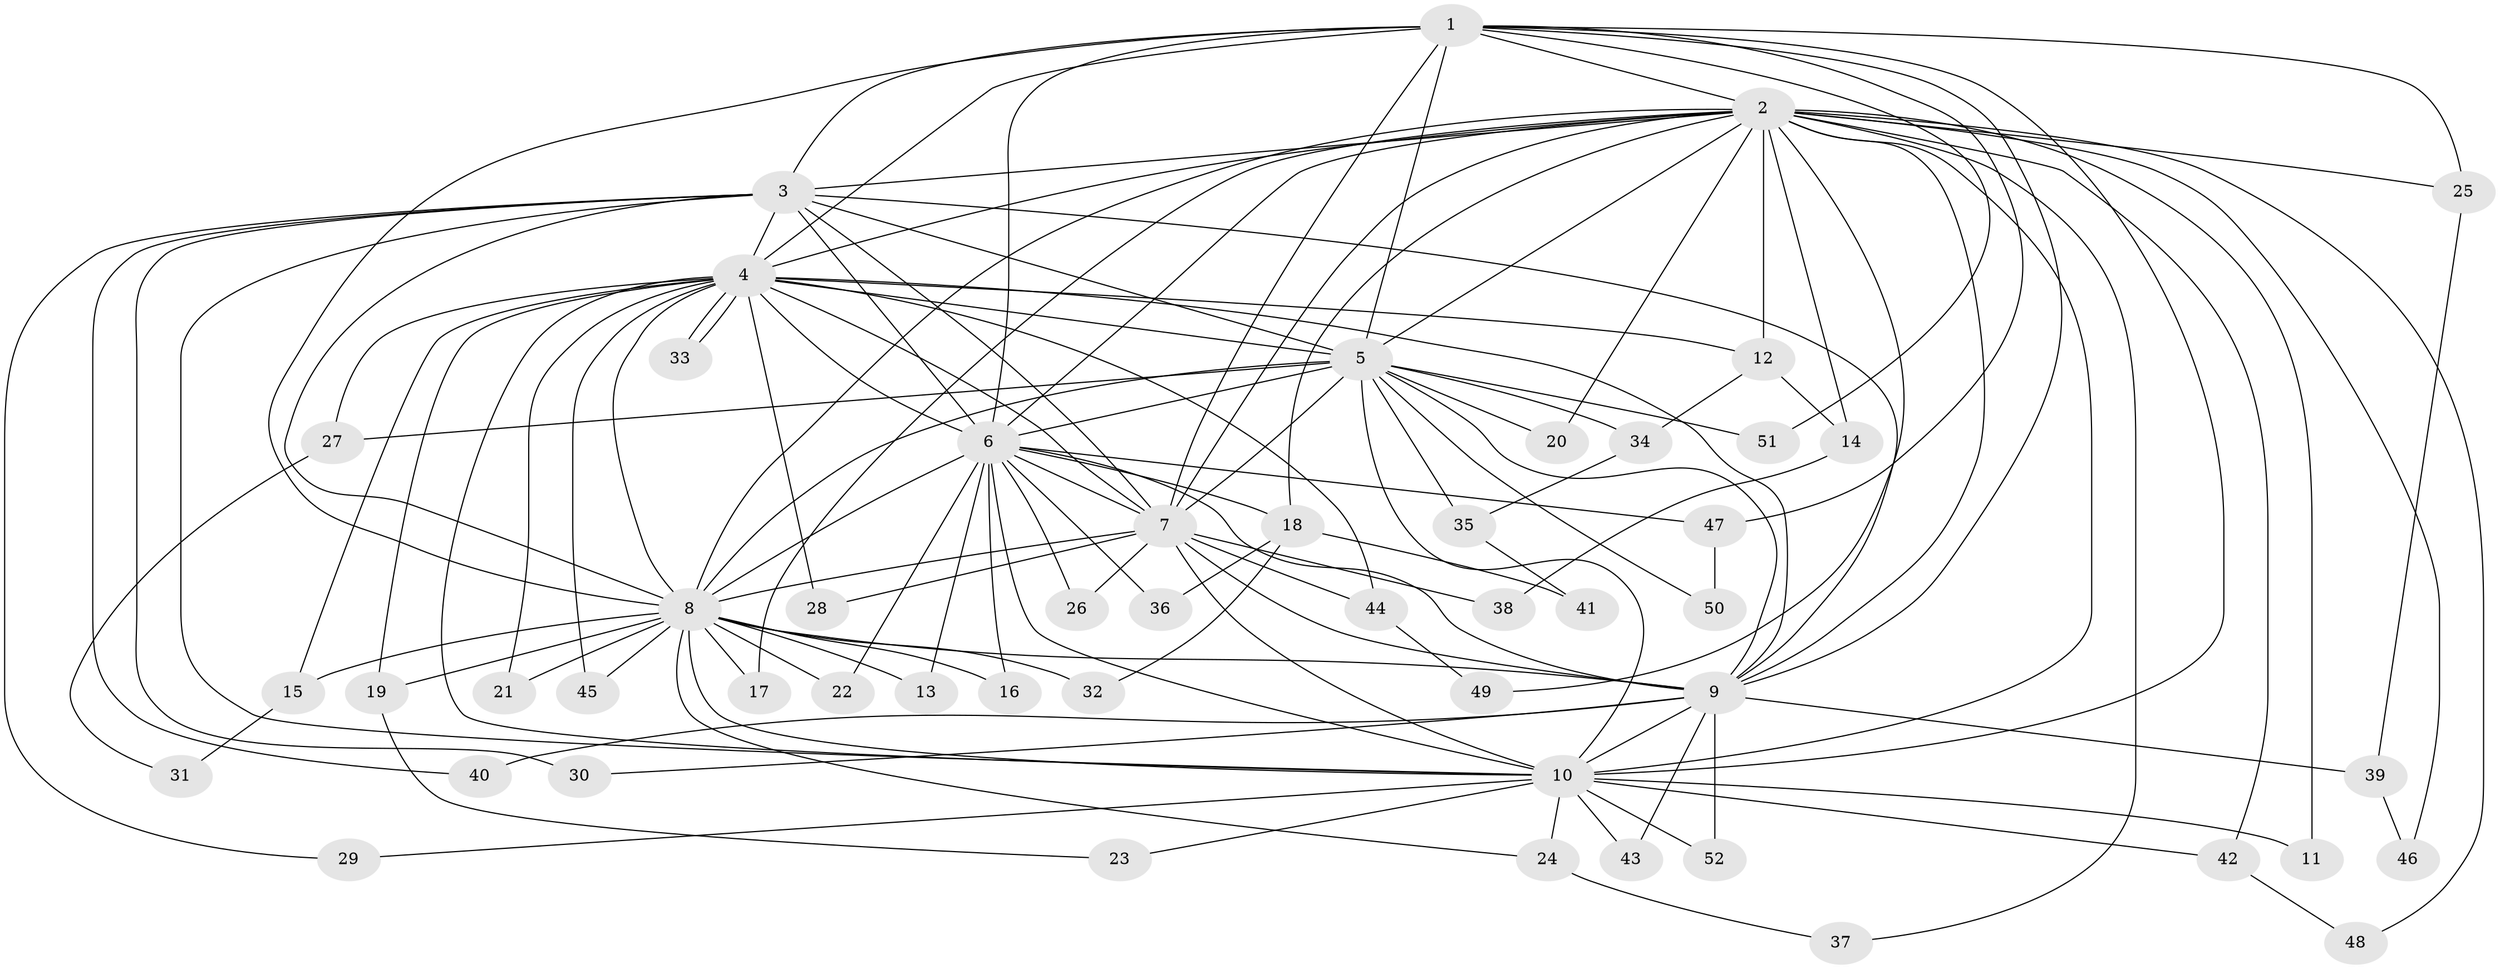 // coarse degree distribution, {6: 0.03225806451612903, 19: 0.03225806451612903, 14: 0.06451612903225806, 10: 0.03225806451612903, 8: 0.03225806451612903, 3: 0.1935483870967742, 2: 0.5483870967741935, 4: 0.03225806451612903, 1: 0.03225806451612903}
// Generated by graph-tools (version 1.1) at 2025/17/03/04/25 18:17:30]
// undirected, 52 vertices, 129 edges
graph export_dot {
graph [start="1"]
  node [color=gray90,style=filled];
  1;
  2;
  3;
  4;
  5;
  6;
  7;
  8;
  9;
  10;
  11;
  12;
  13;
  14;
  15;
  16;
  17;
  18;
  19;
  20;
  21;
  22;
  23;
  24;
  25;
  26;
  27;
  28;
  29;
  30;
  31;
  32;
  33;
  34;
  35;
  36;
  37;
  38;
  39;
  40;
  41;
  42;
  43;
  44;
  45;
  46;
  47;
  48;
  49;
  50;
  51;
  52;
  1 -- 2;
  1 -- 3;
  1 -- 4;
  1 -- 5;
  1 -- 6;
  1 -- 7;
  1 -- 8;
  1 -- 9;
  1 -- 10;
  1 -- 25;
  1 -- 47;
  1 -- 51;
  2 -- 3;
  2 -- 4;
  2 -- 5;
  2 -- 6;
  2 -- 7;
  2 -- 8;
  2 -- 9;
  2 -- 10;
  2 -- 11;
  2 -- 12;
  2 -- 14;
  2 -- 17;
  2 -- 18;
  2 -- 20;
  2 -- 25;
  2 -- 37;
  2 -- 42;
  2 -- 46;
  2 -- 48;
  2 -- 49;
  3 -- 4;
  3 -- 5;
  3 -- 6;
  3 -- 7;
  3 -- 8;
  3 -- 9;
  3 -- 10;
  3 -- 29;
  3 -- 30;
  3 -- 40;
  4 -- 5;
  4 -- 6;
  4 -- 7;
  4 -- 8;
  4 -- 9;
  4 -- 10;
  4 -- 12;
  4 -- 15;
  4 -- 19;
  4 -- 21;
  4 -- 27;
  4 -- 28;
  4 -- 33;
  4 -- 33;
  4 -- 44;
  4 -- 45;
  5 -- 6;
  5 -- 7;
  5 -- 8;
  5 -- 9;
  5 -- 10;
  5 -- 20;
  5 -- 27;
  5 -- 34;
  5 -- 35;
  5 -- 50;
  5 -- 51;
  6 -- 7;
  6 -- 8;
  6 -- 9;
  6 -- 10;
  6 -- 13;
  6 -- 16;
  6 -- 18;
  6 -- 22;
  6 -- 26;
  6 -- 36;
  6 -- 47;
  7 -- 8;
  7 -- 9;
  7 -- 10;
  7 -- 26;
  7 -- 28;
  7 -- 38;
  7 -- 44;
  8 -- 9;
  8 -- 10;
  8 -- 13;
  8 -- 15;
  8 -- 16;
  8 -- 17;
  8 -- 19;
  8 -- 21;
  8 -- 22;
  8 -- 24;
  8 -- 32;
  8 -- 45;
  9 -- 10;
  9 -- 30;
  9 -- 39;
  9 -- 40;
  9 -- 43;
  9 -- 52;
  10 -- 11;
  10 -- 23;
  10 -- 24;
  10 -- 29;
  10 -- 42;
  10 -- 43;
  10 -- 52;
  12 -- 14;
  12 -- 34;
  14 -- 38;
  15 -- 31;
  18 -- 32;
  18 -- 36;
  18 -- 41;
  19 -- 23;
  24 -- 37;
  25 -- 39;
  27 -- 31;
  34 -- 35;
  35 -- 41;
  39 -- 46;
  42 -- 48;
  44 -- 49;
  47 -- 50;
}
